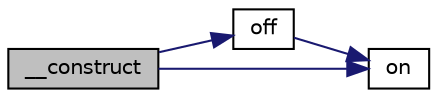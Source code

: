 digraph "__construct"
{
  edge [fontname="Helvetica",fontsize="10",labelfontname="Helvetica",labelfontsize="10"];
  node [fontname="Helvetica",fontsize="10",shape=record];
  rankdir="LR";
  Node1 [label="__construct",height=0.2,width=0.4,color="black", fillcolor="grey75", style="filled" fontcolor="black"];
  Node1 -> Node2 [color="midnightblue",fontsize="10",style="solid",fontname="Helvetica"];
  Node2 [label="off",height=0.2,width=0.4,color="black", fillcolor="white", style="filled",URL="$class_selective_reporter.html#adfad43ebc9b015cb024502683123c333"];
  Node2 -> Node3 [color="midnightblue",fontsize="10",style="solid",fontname="Helvetica"];
  Node3 [label="on",height=0.2,width=0.4,color="black", fillcolor="white", style="filled",URL="$class_selective_reporter.html#a1cbf019e98ce123a5d400bcc2baad28b"];
  Node1 -> Node3 [color="midnightblue",fontsize="10",style="solid",fontname="Helvetica"];
}
